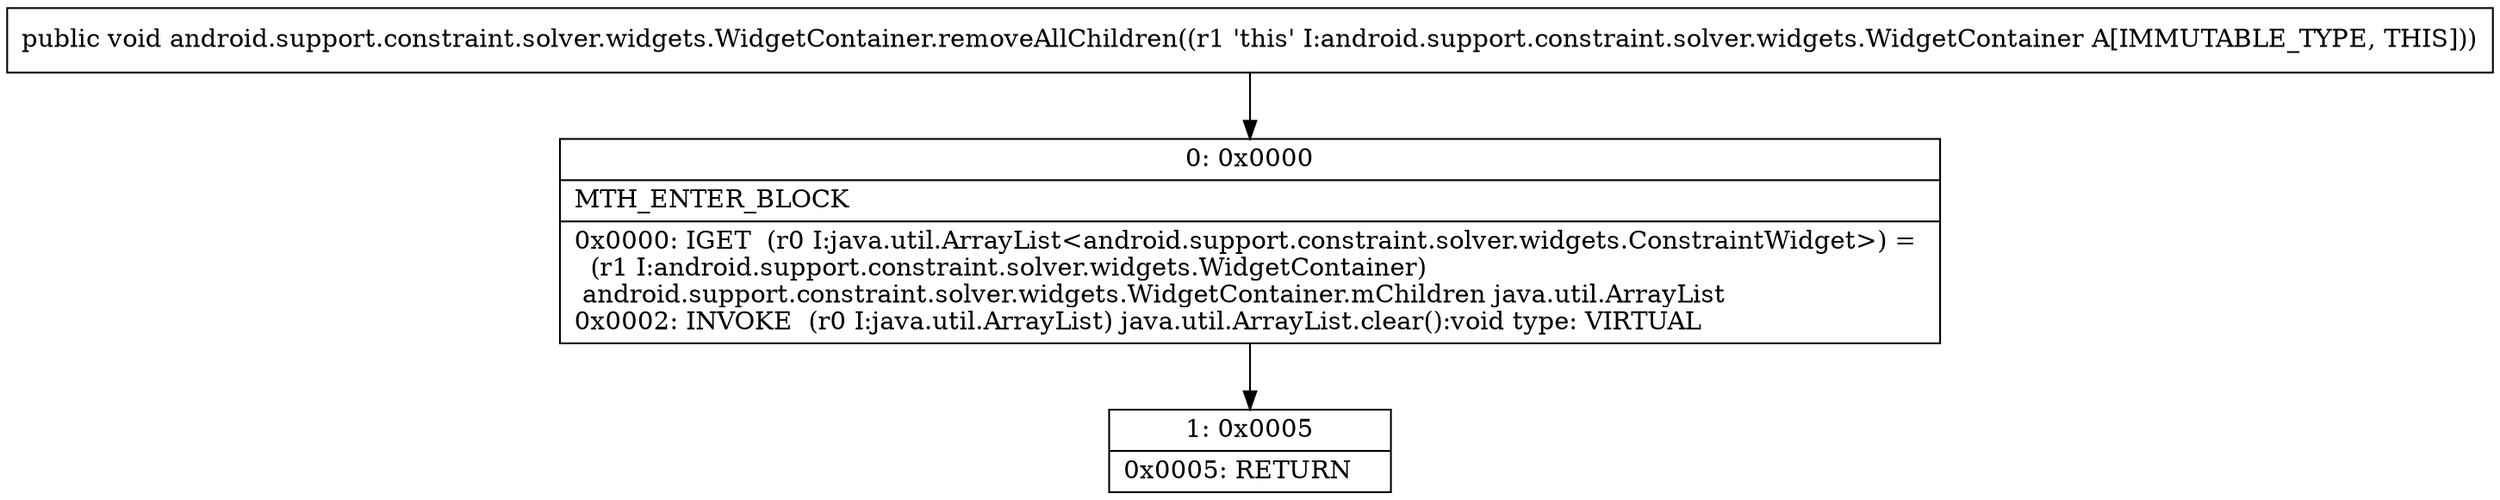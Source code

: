 digraph "CFG forandroid.support.constraint.solver.widgets.WidgetContainer.removeAllChildren()V" {
Node_0 [shape=record,label="{0\:\ 0x0000|MTH_ENTER_BLOCK\l|0x0000: IGET  (r0 I:java.util.ArrayList\<android.support.constraint.solver.widgets.ConstraintWidget\>) = \l  (r1 I:android.support.constraint.solver.widgets.WidgetContainer)\l android.support.constraint.solver.widgets.WidgetContainer.mChildren java.util.ArrayList \l0x0002: INVOKE  (r0 I:java.util.ArrayList) java.util.ArrayList.clear():void type: VIRTUAL \l}"];
Node_1 [shape=record,label="{1\:\ 0x0005|0x0005: RETURN   \l}"];
MethodNode[shape=record,label="{public void android.support.constraint.solver.widgets.WidgetContainer.removeAllChildren((r1 'this' I:android.support.constraint.solver.widgets.WidgetContainer A[IMMUTABLE_TYPE, THIS])) }"];
MethodNode -> Node_0;
Node_0 -> Node_1;
}


